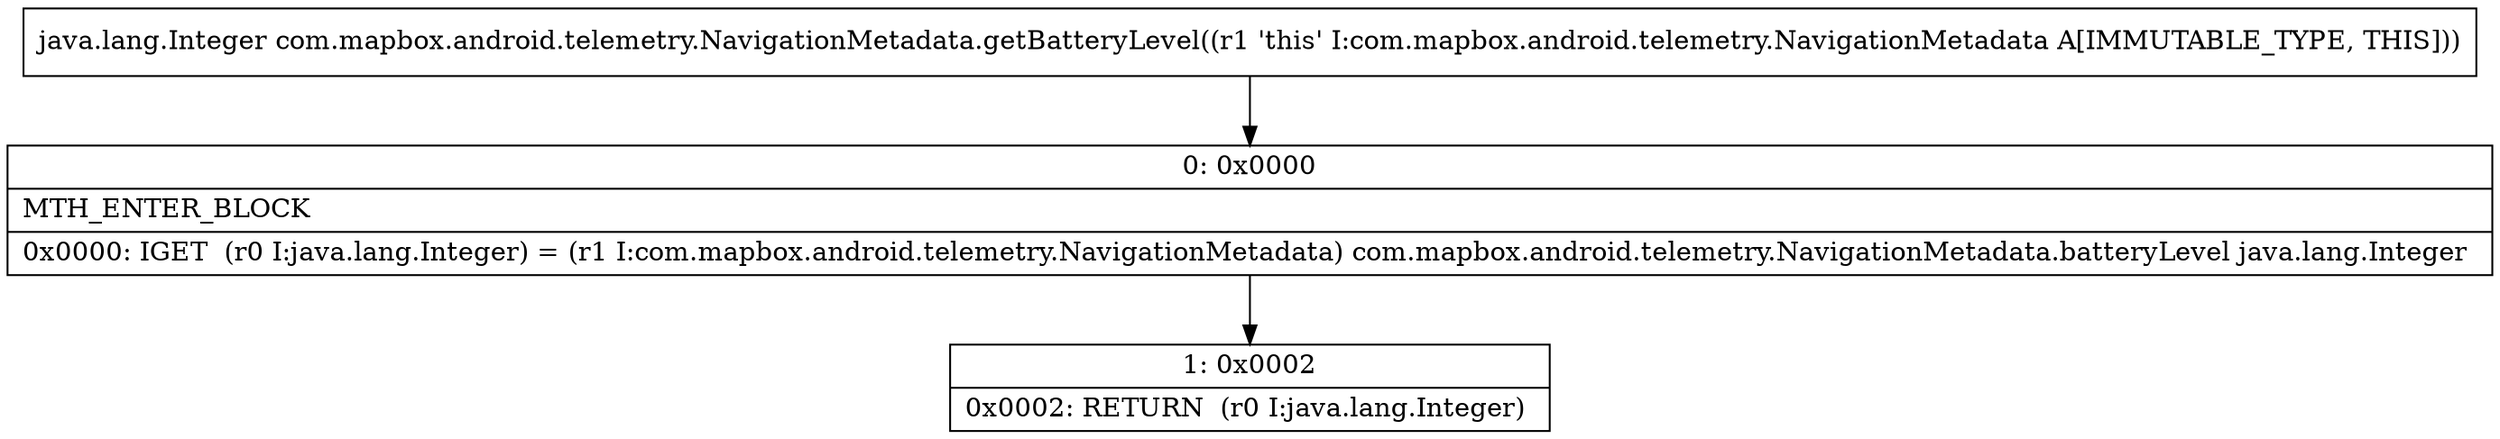 digraph "CFG forcom.mapbox.android.telemetry.NavigationMetadata.getBatteryLevel()Ljava\/lang\/Integer;" {
Node_0 [shape=record,label="{0\:\ 0x0000|MTH_ENTER_BLOCK\l|0x0000: IGET  (r0 I:java.lang.Integer) = (r1 I:com.mapbox.android.telemetry.NavigationMetadata) com.mapbox.android.telemetry.NavigationMetadata.batteryLevel java.lang.Integer \l}"];
Node_1 [shape=record,label="{1\:\ 0x0002|0x0002: RETURN  (r0 I:java.lang.Integer) \l}"];
MethodNode[shape=record,label="{java.lang.Integer com.mapbox.android.telemetry.NavigationMetadata.getBatteryLevel((r1 'this' I:com.mapbox.android.telemetry.NavigationMetadata A[IMMUTABLE_TYPE, THIS])) }"];
MethodNode -> Node_0;
Node_0 -> Node_1;
}

